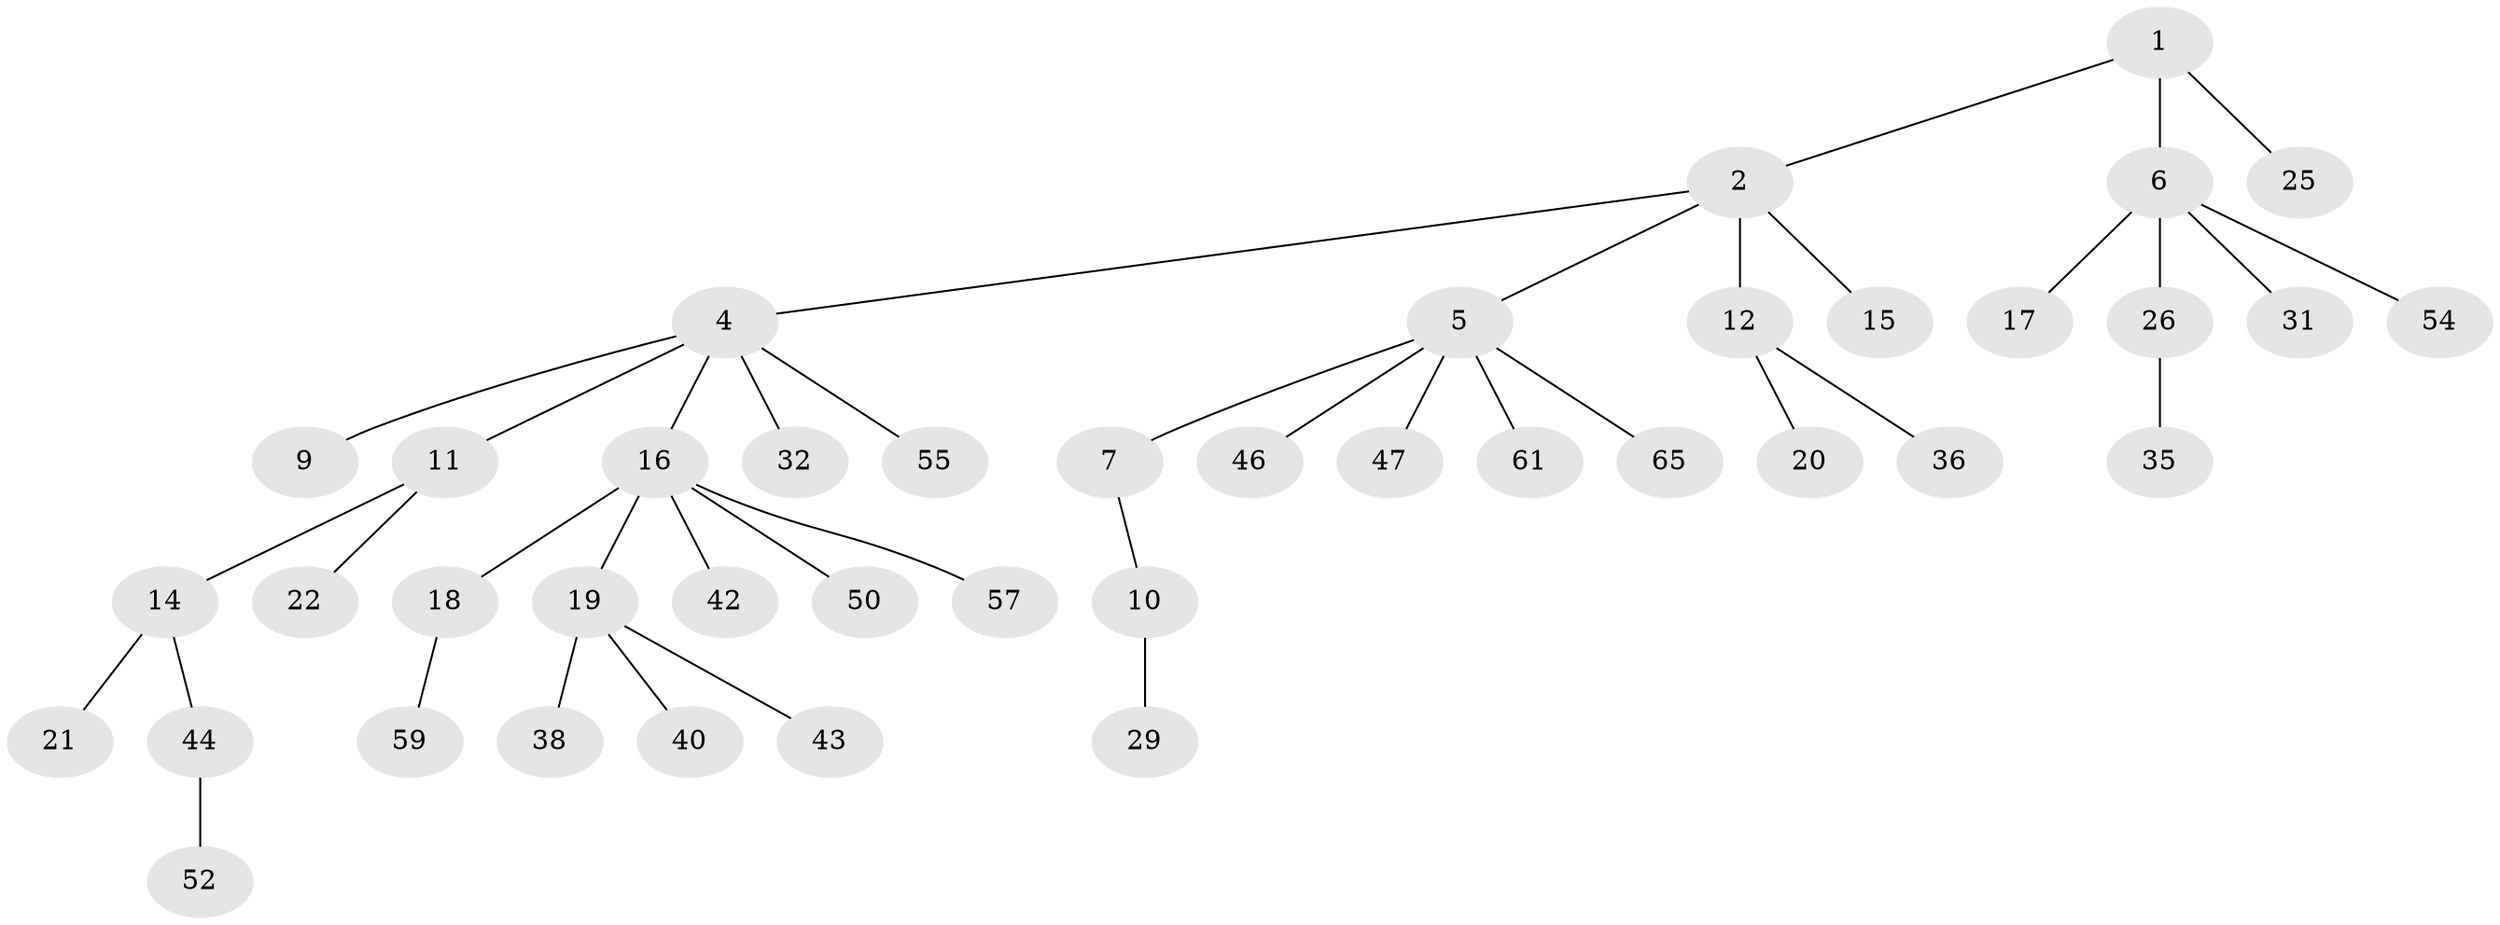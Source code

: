 // Generated by graph-tools (version 1.1) at 2025/52/02/27/25 19:52:10]
// undirected, 41 vertices, 40 edges
graph export_dot {
graph [start="1"]
  node [color=gray90,style=filled];
  1 [super="+3"];
  2 [super="+24"];
  4 [super="+64"];
  5 [super="+34"];
  6 [super="+8"];
  7;
  9 [super="+53"];
  10 [super="+30"];
  11 [super="+56"];
  12 [super="+13"];
  14 [super="+41"];
  15;
  16 [super="+27"];
  17 [super="+23"];
  18 [super="+39"];
  19 [super="+48"];
  20 [super="+66"];
  21 [super="+49"];
  22 [super="+28"];
  25 [super="+33"];
  26 [super="+51"];
  29 [super="+37"];
  31 [super="+63"];
  32;
  35;
  36 [super="+67"];
  38;
  40;
  42;
  43;
  44 [super="+45"];
  46;
  47;
  50;
  52 [super="+62"];
  54 [super="+58"];
  55 [super="+60"];
  57;
  59;
  61;
  65;
  1 -- 2;
  1 -- 6;
  1 -- 25;
  2 -- 4;
  2 -- 5;
  2 -- 12;
  2 -- 15;
  4 -- 9;
  4 -- 11;
  4 -- 16;
  4 -- 32;
  4 -- 55;
  5 -- 7;
  5 -- 46;
  5 -- 47;
  5 -- 61;
  5 -- 65;
  6 -- 17;
  6 -- 31;
  6 -- 54;
  6 -- 26;
  7 -- 10;
  10 -- 29;
  11 -- 14;
  11 -- 22;
  12 -- 36;
  12 -- 20;
  14 -- 21;
  14 -- 44;
  16 -- 18;
  16 -- 19;
  16 -- 57;
  16 -- 42;
  16 -- 50;
  18 -- 59;
  19 -- 38;
  19 -- 40;
  19 -- 43;
  26 -- 35;
  44 -- 52;
}

